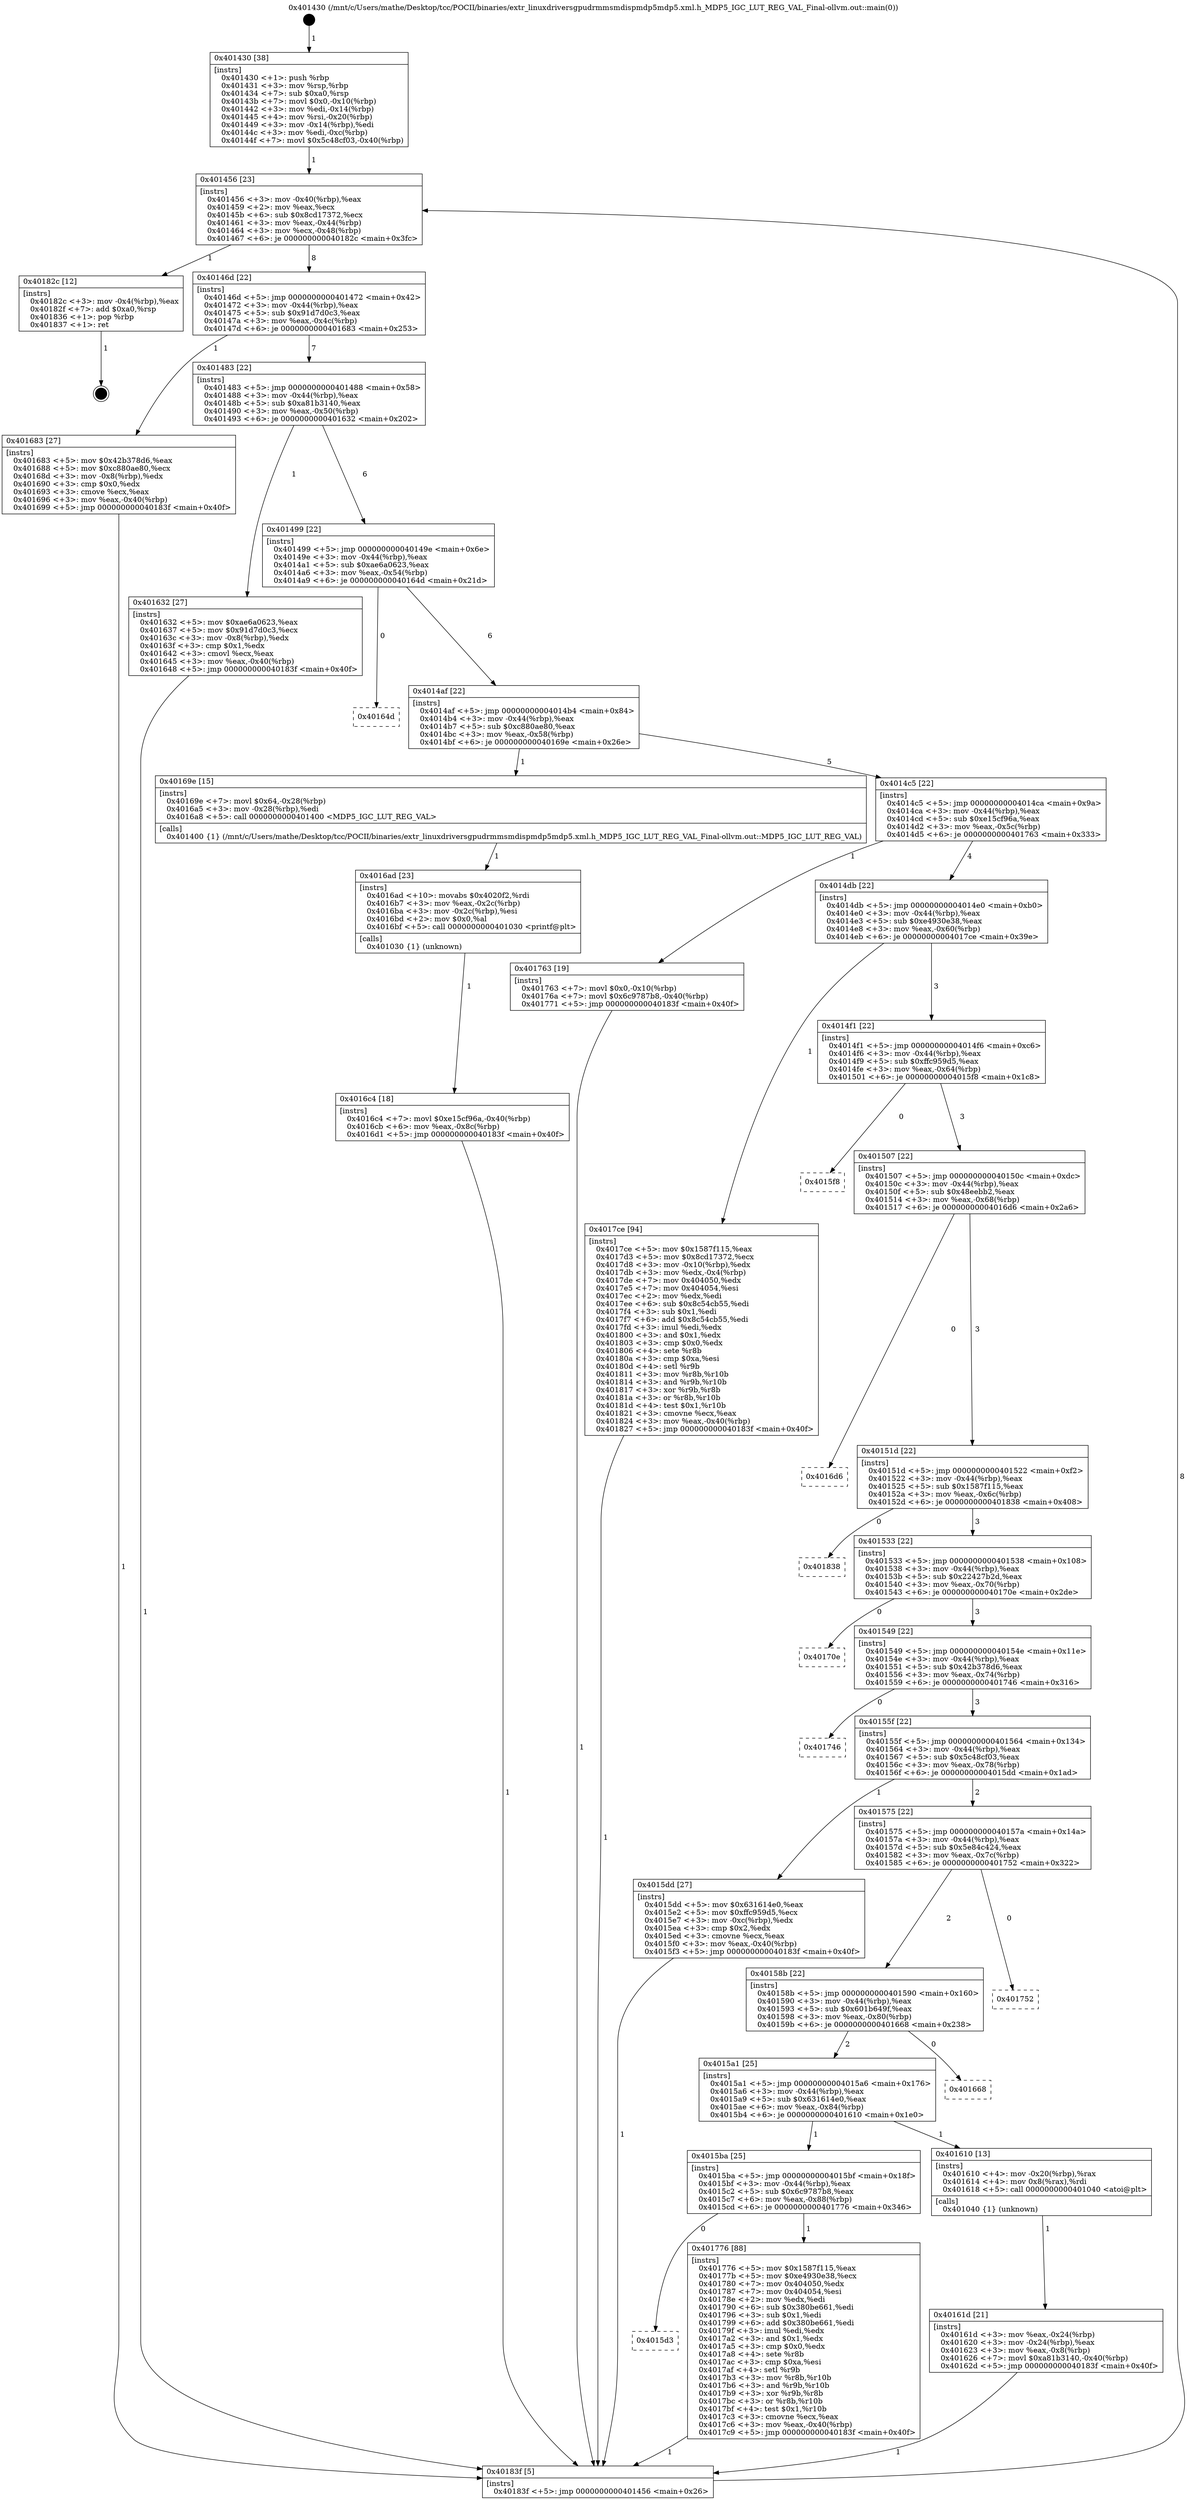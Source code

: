 digraph "0x401430" {
  label = "0x401430 (/mnt/c/Users/mathe/Desktop/tcc/POCII/binaries/extr_linuxdriversgpudrmmsmdispmdp5mdp5.xml.h_MDP5_IGC_LUT_REG_VAL_Final-ollvm.out::main(0))"
  labelloc = "t"
  node[shape=record]

  Entry [label="",width=0.3,height=0.3,shape=circle,fillcolor=black,style=filled]
  "0x401456" [label="{
     0x401456 [23]\l
     | [instrs]\l
     &nbsp;&nbsp;0x401456 \<+3\>: mov -0x40(%rbp),%eax\l
     &nbsp;&nbsp;0x401459 \<+2\>: mov %eax,%ecx\l
     &nbsp;&nbsp;0x40145b \<+6\>: sub $0x8cd17372,%ecx\l
     &nbsp;&nbsp;0x401461 \<+3\>: mov %eax,-0x44(%rbp)\l
     &nbsp;&nbsp;0x401464 \<+3\>: mov %ecx,-0x48(%rbp)\l
     &nbsp;&nbsp;0x401467 \<+6\>: je 000000000040182c \<main+0x3fc\>\l
  }"]
  "0x40182c" [label="{
     0x40182c [12]\l
     | [instrs]\l
     &nbsp;&nbsp;0x40182c \<+3\>: mov -0x4(%rbp),%eax\l
     &nbsp;&nbsp;0x40182f \<+7\>: add $0xa0,%rsp\l
     &nbsp;&nbsp;0x401836 \<+1\>: pop %rbp\l
     &nbsp;&nbsp;0x401837 \<+1\>: ret\l
  }"]
  "0x40146d" [label="{
     0x40146d [22]\l
     | [instrs]\l
     &nbsp;&nbsp;0x40146d \<+5\>: jmp 0000000000401472 \<main+0x42\>\l
     &nbsp;&nbsp;0x401472 \<+3\>: mov -0x44(%rbp),%eax\l
     &nbsp;&nbsp;0x401475 \<+5\>: sub $0x91d7d0c3,%eax\l
     &nbsp;&nbsp;0x40147a \<+3\>: mov %eax,-0x4c(%rbp)\l
     &nbsp;&nbsp;0x40147d \<+6\>: je 0000000000401683 \<main+0x253\>\l
  }"]
  Exit [label="",width=0.3,height=0.3,shape=circle,fillcolor=black,style=filled,peripheries=2]
  "0x401683" [label="{
     0x401683 [27]\l
     | [instrs]\l
     &nbsp;&nbsp;0x401683 \<+5\>: mov $0x42b378d6,%eax\l
     &nbsp;&nbsp;0x401688 \<+5\>: mov $0xc880ae80,%ecx\l
     &nbsp;&nbsp;0x40168d \<+3\>: mov -0x8(%rbp),%edx\l
     &nbsp;&nbsp;0x401690 \<+3\>: cmp $0x0,%edx\l
     &nbsp;&nbsp;0x401693 \<+3\>: cmove %ecx,%eax\l
     &nbsp;&nbsp;0x401696 \<+3\>: mov %eax,-0x40(%rbp)\l
     &nbsp;&nbsp;0x401699 \<+5\>: jmp 000000000040183f \<main+0x40f\>\l
  }"]
  "0x401483" [label="{
     0x401483 [22]\l
     | [instrs]\l
     &nbsp;&nbsp;0x401483 \<+5\>: jmp 0000000000401488 \<main+0x58\>\l
     &nbsp;&nbsp;0x401488 \<+3\>: mov -0x44(%rbp),%eax\l
     &nbsp;&nbsp;0x40148b \<+5\>: sub $0xa81b3140,%eax\l
     &nbsp;&nbsp;0x401490 \<+3\>: mov %eax,-0x50(%rbp)\l
     &nbsp;&nbsp;0x401493 \<+6\>: je 0000000000401632 \<main+0x202\>\l
  }"]
  "0x4015d3" [label="{
     0x4015d3\l
  }", style=dashed]
  "0x401632" [label="{
     0x401632 [27]\l
     | [instrs]\l
     &nbsp;&nbsp;0x401632 \<+5\>: mov $0xae6a0623,%eax\l
     &nbsp;&nbsp;0x401637 \<+5\>: mov $0x91d7d0c3,%ecx\l
     &nbsp;&nbsp;0x40163c \<+3\>: mov -0x8(%rbp),%edx\l
     &nbsp;&nbsp;0x40163f \<+3\>: cmp $0x1,%edx\l
     &nbsp;&nbsp;0x401642 \<+3\>: cmovl %ecx,%eax\l
     &nbsp;&nbsp;0x401645 \<+3\>: mov %eax,-0x40(%rbp)\l
     &nbsp;&nbsp;0x401648 \<+5\>: jmp 000000000040183f \<main+0x40f\>\l
  }"]
  "0x401499" [label="{
     0x401499 [22]\l
     | [instrs]\l
     &nbsp;&nbsp;0x401499 \<+5\>: jmp 000000000040149e \<main+0x6e\>\l
     &nbsp;&nbsp;0x40149e \<+3\>: mov -0x44(%rbp),%eax\l
     &nbsp;&nbsp;0x4014a1 \<+5\>: sub $0xae6a0623,%eax\l
     &nbsp;&nbsp;0x4014a6 \<+3\>: mov %eax,-0x54(%rbp)\l
     &nbsp;&nbsp;0x4014a9 \<+6\>: je 000000000040164d \<main+0x21d\>\l
  }"]
  "0x401776" [label="{
     0x401776 [88]\l
     | [instrs]\l
     &nbsp;&nbsp;0x401776 \<+5\>: mov $0x1587f115,%eax\l
     &nbsp;&nbsp;0x40177b \<+5\>: mov $0xe4930e38,%ecx\l
     &nbsp;&nbsp;0x401780 \<+7\>: mov 0x404050,%edx\l
     &nbsp;&nbsp;0x401787 \<+7\>: mov 0x404054,%esi\l
     &nbsp;&nbsp;0x40178e \<+2\>: mov %edx,%edi\l
     &nbsp;&nbsp;0x401790 \<+6\>: sub $0x380be661,%edi\l
     &nbsp;&nbsp;0x401796 \<+3\>: sub $0x1,%edi\l
     &nbsp;&nbsp;0x401799 \<+6\>: add $0x380be661,%edi\l
     &nbsp;&nbsp;0x40179f \<+3\>: imul %edi,%edx\l
     &nbsp;&nbsp;0x4017a2 \<+3\>: and $0x1,%edx\l
     &nbsp;&nbsp;0x4017a5 \<+3\>: cmp $0x0,%edx\l
     &nbsp;&nbsp;0x4017a8 \<+4\>: sete %r8b\l
     &nbsp;&nbsp;0x4017ac \<+3\>: cmp $0xa,%esi\l
     &nbsp;&nbsp;0x4017af \<+4\>: setl %r9b\l
     &nbsp;&nbsp;0x4017b3 \<+3\>: mov %r8b,%r10b\l
     &nbsp;&nbsp;0x4017b6 \<+3\>: and %r9b,%r10b\l
     &nbsp;&nbsp;0x4017b9 \<+3\>: xor %r9b,%r8b\l
     &nbsp;&nbsp;0x4017bc \<+3\>: or %r8b,%r10b\l
     &nbsp;&nbsp;0x4017bf \<+4\>: test $0x1,%r10b\l
     &nbsp;&nbsp;0x4017c3 \<+3\>: cmovne %ecx,%eax\l
     &nbsp;&nbsp;0x4017c6 \<+3\>: mov %eax,-0x40(%rbp)\l
     &nbsp;&nbsp;0x4017c9 \<+5\>: jmp 000000000040183f \<main+0x40f\>\l
  }"]
  "0x40164d" [label="{
     0x40164d\l
  }", style=dashed]
  "0x4014af" [label="{
     0x4014af [22]\l
     | [instrs]\l
     &nbsp;&nbsp;0x4014af \<+5\>: jmp 00000000004014b4 \<main+0x84\>\l
     &nbsp;&nbsp;0x4014b4 \<+3\>: mov -0x44(%rbp),%eax\l
     &nbsp;&nbsp;0x4014b7 \<+5\>: sub $0xc880ae80,%eax\l
     &nbsp;&nbsp;0x4014bc \<+3\>: mov %eax,-0x58(%rbp)\l
     &nbsp;&nbsp;0x4014bf \<+6\>: je 000000000040169e \<main+0x26e\>\l
  }"]
  "0x4016c4" [label="{
     0x4016c4 [18]\l
     | [instrs]\l
     &nbsp;&nbsp;0x4016c4 \<+7\>: movl $0xe15cf96a,-0x40(%rbp)\l
     &nbsp;&nbsp;0x4016cb \<+6\>: mov %eax,-0x8c(%rbp)\l
     &nbsp;&nbsp;0x4016d1 \<+5\>: jmp 000000000040183f \<main+0x40f\>\l
  }"]
  "0x40169e" [label="{
     0x40169e [15]\l
     | [instrs]\l
     &nbsp;&nbsp;0x40169e \<+7\>: movl $0x64,-0x28(%rbp)\l
     &nbsp;&nbsp;0x4016a5 \<+3\>: mov -0x28(%rbp),%edi\l
     &nbsp;&nbsp;0x4016a8 \<+5\>: call 0000000000401400 \<MDP5_IGC_LUT_REG_VAL\>\l
     | [calls]\l
     &nbsp;&nbsp;0x401400 \{1\} (/mnt/c/Users/mathe/Desktop/tcc/POCII/binaries/extr_linuxdriversgpudrmmsmdispmdp5mdp5.xml.h_MDP5_IGC_LUT_REG_VAL_Final-ollvm.out::MDP5_IGC_LUT_REG_VAL)\l
  }"]
  "0x4014c5" [label="{
     0x4014c5 [22]\l
     | [instrs]\l
     &nbsp;&nbsp;0x4014c5 \<+5\>: jmp 00000000004014ca \<main+0x9a\>\l
     &nbsp;&nbsp;0x4014ca \<+3\>: mov -0x44(%rbp),%eax\l
     &nbsp;&nbsp;0x4014cd \<+5\>: sub $0xe15cf96a,%eax\l
     &nbsp;&nbsp;0x4014d2 \<+3\>: mov %eax,-0x5c(%rbp)\l
     &nbsp;&nbsp;0x4014d5 \<+6\>: je 0000000000401763 \<main+0x333\>\l
  }"]
  "0x4016ad" [label="{
     0x4016ad [23]\l
     | [instrs]\l
     &nbsp;&nbsp;0x4016ad \<+10\>: movabs $0x4020f2,%rdi\l
     &nbsp;&nbsp;0x4016b7 \<+3\>: mov %eax,-0x2c(%rbp)\l
     &nbsp;&nbsp;0x4016ba \<+3\>: mov -0x2c(%rbp),%esi\l
     &nbsp;&nbsp;0x4016bd \<+2\>: mov $0x0,%al\l
     &nbsp;&nbsp;0x4016bf \<+5\>: call 0000000000401030 \<printf@plt\>\l
     | [calls]\l
     &nbsp;&nbsp;0x401030 \{1\} (unknown)\l
  }"]
  "0x401763" [label="{
     0x401763 [19]\l
     | [instrs]\l
     &nbsp;&nbsp;0x401763 \<+7\>: movl $0x0,-0x10(%rbp)\l
     &nbsp;&nbsp;0x40176a \<+7\>: movl $0x6c9787b8,-0x40(%rbp)\l
     &nbsp;&nbsp;0x401771 \<+5\>: jmp 000000000040183f \<main+0x40f\>\l
  }"]
  "0x4014db" [label="{
     0x4014db [22]\l
     | [instrs]\l
     &nbsp;&nbsp;0x4014db \<+5\>: jmp 00000000004014e0 \<main+0xb0\>\l
     &nbsp;&nbsp;0x4014e0 \<+3\>: mov -0x44(%rbp),%eax\l
     &nbsp;&nbsp;0x4014e3 \<+5\>: sub $0xe4930e38,%eax\l
     &nbsp;&nbsp;0x4014e8 \<+3\>: mov %eax,-0x60(%rbp)\l
     &nbsp;&nbsp;0x4014eb \<+6\>: je 00000000004017ce \<main+0x39e\>\l
  }"]
  "0x40161d" [label="{
     0x40161d [21]\l
     | [instrs]\l
     &nbsp;&nbsp;0x40161d \<+3\>: mov %eax,-0x24(%rbp)\l
     &nbsp;&nbsp;0x401620 \<+3\>: mov -0x24(%rbp),%eax\l
     &nbsp;&nbsp;0x401623 \<+3\>: mov %eax,-0x8(%rbp)\l
     &nbsp;&nbsp;0x401626 \<+7\>: movl $0xa81b3140,-0x40(%rbp)\l
     &nbsp;&nbsp;0x40162d \<+5\>: jmp 000000000040183f \<main+0x40f\>\l
  }"]
  "0x4017ce" [label="{
     0x4017ce [94]\l
     | [instrs]\l
     &nbsp;&nbsp;0x4017ce \<+5\>: mov $0x1587f115,%eax\l
     &nbsp;&nbsp;0x4017d3 \<+5\>: mov $0x8cd17372,%ecx\l
     &nbsp;&nbsp;0x4017d8 \<+3\>: mov -0x10(%rbp),%edx\l
     &nbsp;&nbsp;0x4017db \<+3\>: mov %edx,-0x4(%rbp)\l
     &nbsp;&nbsp;0x4017de \<+7\>: mov 0x404050,%edx\l
     &nbsp;&nbsp;0x4017e5 \<+7\>: mov 0x404054,%esi\l
     &nbsp;&nbsp;0x4017ec \<+2\>: mov %edx,%edi\l
     &nbsp;&nbsp;0x4017ee \<+6\>: sub $0x8c54cb55,%edi\l
     &nbsp;&nbsp;0x4017f4 \<+3\>: sub $0x1,%edi\l
     &nbsp;&nbsp;0x4017f7 \<+6\>: add $0x8c54cb55,%edi\l
     &nbsp;&nbsp;0x4017fd \<+3\>: imul %edi,%edx\l
     &nbsp;&nbsp;0x401800 \<+3\>: and $0x1,%edx\l
     &nbsp;&nbsp;0x401803 \<+3\>: cmp $0x0,%edx\l
     &nbsp;&nbsp;0x401806 \<+4\>: sete %r8b\l
     &nbsp;&nbsp;0x40180a \<+3\>: cmp $0xa,%esi\l
     &nbsp;&nbsp;0x40180d \<+4\>: setl %r9b\l
     &nbsp;&nbsp;0x401811 \<+3\>: mov %r8b,%r10b\l
     &nbsp;&nbsp;0x401814 \<+3\>: and %r9b,%r10b\l
     &nbsp;&nbsp;0x401817 \<+3\>: xor %r9b,%r8b\l
     &nbsp;&nbsp;0x40181a \<+3\>: or %r8b,%r10b\l
     &nbsp;&nbsp;0x40181d \<+4\>: test $0x1,%r10b\l
     &nbsp;&nbsp;0x401821 \<+3\>: cmovne %ecx,%eax\l
     &nbsp;&nbsp;0x401824 \<+3\>: mov %eax,-0x40(%rbp)\l
     &nbsp;&nbsp;0x401827 \<+5\>: jmp 000000000040183f \<main+0x40f\>\l
  }"]
  "0x4014f1" [label="{
     0x4014f1 [22]\l
     | [instrs]\l
     &nbsp;&nbsp;0x4014f1 \<+5\>: jmp 00000000004014f6 \<main+0xc6\>\l
     &nbsp;&nbsp;0x4014f6 \<+3\>: mov -0x44(%rbp),%eax\l
     &nbsp;&nbsp;0x4014f9 \<+5\>: sub $0xffc959d5,%eax\l
     &nbsp;&nbsp;0x4014fe \<+3\>: mov %eax,-0x64(%rbp)\l
     &nbsp;&nbsp;0x401501 \<+6\>: je 00000000004015f8 \<main+0x1c8\>\l
  }"]
  "0x4015ba" [label="{
     0x4015ba [25]\l
     | [instrs]\l
     &nbsp;&nbsp;0x4015ba \<+5\>: jmp 00000000004015bf \<main+0x18f\>\l
     &nbsp;&nbsp;0x4015bf \<+3\>: mov -0x44(%rbp),%eax\l
     &nbsp;&nbsp;0x4015c2 \<+5\>: sub $0x6c9787b8,%eax\l
     &nbsp;&nbsp;0x4015c7 \<+6\>: mov %eax,-0x88(%rbp)\l
     &nbsp;&nbsp;0x4015cd \<+6\>: je 0000000000401776 \<main+0x346\>\l
  }"]
  "0x4015f8" [label="{
     0x4015f8\l
  }", style=dashed]
  "0x401507" [label="{
     0x401507 [22]\l
     | [instrs]\l
     &nbsp;&nbsp;0x401507 \<+5\>: jmp 000000000040150c \<main+0xdc\>\l
     &nbsp;&nbsp;0x40150c \<+3\>: mov -0x44(%rbp),%eax\l
     &nbsp;&nbsp;0x40150f \<+5\>: sub $0x48eebb2,%eax\l
     &nbsp;&nbsp;0x401514 \<+3\>: mov %eax,-0x68(%rbp)\l
     &nbsp;&nbsp;0x401517 \<+6\>: je 00000000004016d6 \<main+0x2a6\>\l
  }"]
  "0x401610" [label="{
     0x401610 [13]\l
     | [instrs]\l
     &nbsp;&nbsp;0x401610 \<+4\>: mov -0x20(%rbp),%rax\l
     &nbsp;&nbsp;0x401614 \<+4\>: mov 0x8(%rax),%rdi\l
     &nbsp;&nbsp;0x401618 \<+5\>: call 0000000000401040 \<atoi@plt\>\l
     | [calls]\l
     &nbsp;&nbsp;0x401040 \{1\} (unknown)\l
  }"]
  "0x4016d6" [label="{
     0x4016d6\l
  }", style=dashed]
  "0x40151d" [label="{
     0x40151d [22]\l
     | [instrs]\l
     &nbsp;&nbsp;0x40151d \<+5\>: jmp 0000000000401522 \<main+0xf2\>\l
     &nbsp;&nbsp;0x401522 \<+3\>: mov -0x44(%rbp),%eax\l
     &nbsp;&nbsp;0x401525 \<+5\>: sub $0x1587f115,%eax\l
     &nbsp;&nbsp;0x40152a \<+3\>: mov %eax,-0x6c(%rbp)\l
     &nbsp;&nbsp;0x40152d \<+6\>: je 0000000000401838 \<main+0x408\>\l
  }"]
  "0x4015a1" [label="{
     0x4015a1 [25]\l
     | [instrs]\l
     &nbsp;&nbsp;0x4015a1 \<+5\>: jmp 00000000004015a6 \<main+0x176\>\l
     &nbsp;&nbsp;0x4015a6 \<+3\>: mov -0x44(%rbp),%eax\l
     &nbsp;&nbsp;0x4015a9 \<+5\>: sub $0x631614e0,%eax\l
     &nbsp;&nbsp;0x4015ae \<+6\>: mov %eax,-0x84(%rbp)\l
     &nbsp;&nbsp;0x4015b4 \<+6\>: je 0000000000401610 \<main+0x1e0\>\l
  }"]
  "0x401838" [label="{
     0x401838\l
  }", style=dashed]
  "0x401533" [label="{
     0x401533 [22]\l
     | [instrs]\l
     &nbsp;&nbsp;0x401533 \<+5\>: jmp 0000000000401538 \<main+0x108\>\l
     &nbsp;&nbsp;0x401538 \<+3\>: mov -0x44(%rbp),%eax\l
     &nbsp;&nbsp;0x40153b \<+5\>: sub $0x22427b2d,%eax\l
     &nbsp;&nbsp;0x401540 \<+3\>: mov %eax,-0x70(%rbp)\l
     &nbsp;&nbsp;0x401543 \<+6\>: je 000000000040170e \<main+0x2de\>\l
  }"]
  "0x401668" [label="{
     0x401668\l
  }", style=dashed]
  "0x40170e" [label="{
     0x40170e\l
  }", style=dashed]
  "0x401549" [label="{
     0x401549 [22]\l
     | [instrs]\l
     &nbsp;&nbsp;0x401549 \<+5\>: jmp 000000000040154e \<main+0x11e\>\l
     &nbsp;&nbsp;0x40154e \<+3\>: mov -0x44(%rbp),%eax\l
     &nbsp;&nbsp;0x401551 \<+5\>: sub $0x42b378d6,%eax\l
     &nbsp;&nbsp;0x401556 \<+3\>: mov %eax,-0x74(%rbp)\l
     &nbsp;&nbsp;0x401559 \<+6\>: je 0000000000401746 \<main+0x316\>\l
  }"]
  "0x40158b" [label="{
     0x40158b [22]\l
     | [instrs]\l
     &nbsp;&nbsp;0x40158b \<+5\>: jmp 0000000000401590 \<main+0x160\>\l
     &nbsp;&nbsp;0x401590 \<+3\>: mov -0x44(%rbp),%eax\l
     &nbsp;&nbsp;0x401593 \<+5\>: sub $0x601b649f,%eax\l
     &nbsp;&nbsp;0x401598 \<+3\>: mov %eax,-0x80(%rbp)\l
     &nbsp;&nbsp;0x40159b \<+6\>: je 0000000000401668 \<main+0x238\>\l
  }"]
  "0x401746" [label="{
     0x401746\l
  }", style=dashed]
  "0x40155f" [label="{
     0x40155f [22]\l
     | [instrs]\l
     &nbsp;&nbsp;0x40155f \<+5\>: jmp 0000000000401564 \<main+0x134\>\l
     &nbsp;&nbsp;0x401564 \<+3\>: mov -0x44(%rbp),%eax\l
     &nbsp;&nbsp;0x401567 \<+5\>: sub $0x5c48cf03,%eax\l
     &nbsp;&nbsp;0x40156c \<+3\>: mov %eax,-0x78(%rbp)\l
     &nbsp;&nbsp;0x40156f \<+6\>: je 00000000004015dd \<main+0x1ad\>\l
  }"]
  "0x401752" [label="{
     0x401752\l
  }", style=dashed]
  "0x4015dd" [label="{
     0x4015dd [27]\l
     | [instrs]\l
     &nbsp;&nbsp;0x4015dd \<+5\>: mov $0x631614e0,%eax\l
     &nbsp;&nbsp;0x4015e2 \<+5\>: mov $0xffc959d5,%ecx\l
     &nbsp;&nbsp;0x4015e7 \<+3\>: mov -0xc(%rbp),%edx\l
     &nbsp;&nbsp;0x4015ea \<+3\>: cmp $0x2,%edx\l
     &nbsp;&nbsp;0x4015ed \<+3\>: cmovne %ecx,%eax\l
     &nbsp;&nbsp;0x4015f0 \<+3\>: mov %eax,-0x40(%rbp)\l
     &nbsp;&nbsp;0x4015f3 \<+5\>: jmp 000000000040183f \<main+0x40f\>\l
  }"]
  "0x401575" [label="{
     0x401575 [22]\l
     | [instrs]\l
     &nbsp;&nbsp;0x401575 \<+5\>: jmp 000000000040157a \<main+0x14a\>\l
     &nbsp;&nbsp;0x40157a \<+3\>: mov -0x44(%rbp),%eax\l
     &nbsp;&nbsp;0x40157d \<+5\>: sub $0x5e84c424,%eax\l
     &nbsp;&nbsp;0x401582 \<+3\>: mov %eax,-0x7c(%rbp)\l
     &nbsp;&nbsp;0x401585 \<+6\>: je 0000000000401752 \<main+0x322\>\l
  }"]
  "0x40183f" [label="{
     0x40183f [5]\l
     | [instrs]\l
     &nbsp;&nbsp;0x40183f \<+5\>: jmp 0000000000401456 \<main+0x26\>\l
  }"]
  "0x401430" [label="{
     0x401430 [38]\l
     | [instrs]\l
     &nbsp;&nbsp;0x401430 \<+1\>: push %rbp\l
     &nbsp;&nbsp;0x401431 \<+3\>: mov %rsp,%rbp\l
     &nbsp;&nbsp;0x401434 \<+7\>: sub $0xa0,%rsp\l
     &nbsp;&nbsp;0x40143b \<+7\>: movl $0x0,-0x10(%rbp)\l
     &nbsp;&nbsp;0x401442 \<+3\>: mov %edi,-0x14(%rbp)\l
     &nbsp;&nbsp;0x401445 \<+4\>: mov %rsi,-0x20(%rbp)\l
     &nbsp;&nbsp;0x401449 \<+3\>: mov -0x14(%rbp),%edi\l
     &nbsp;&nbsp;0x40144c \<+3\>: mov %edi,-0xc(%rbp)\l
     &nbsp;&nbsp;0x40144f \<+7\>: movl $0x5c48cf03,-0x40(%rbp)\l
  }"]
  Entry -> "0x401430" [label=" 1"]
  "0x401456" -> "0x40182c" [label=" 1"]
  "0x401456" -> "0x40146d" [label=" 8"]
  "0x40182c" -> Exit [label=" 1"]
  "0x40146d" -> "0x401683" [label=" 1"]
  "0x40146d" -> "0x401483" [label=" 7"]
  "0x4017ce" -> "0x40183f" [label=" 1"]
  "0x401483" -> "0x401632" [label=" 1"]
  "0x401483" -> "0x401499" [label=" 6"]
  "0x401776" -> "0x40183f" [label=" 1"]
  "0x401499" -> "0x40164d" [label=" 0"]
  "0x401499" -> "0x4014af" [label=" 6"]
  "0x4015ba" -> "0x4015d3" [label=" 0"]
  "0x4014af" -> "0x40169e" [label=" 1"]
  "0x4014af" -> "0x4014c5" [label=" 5"]
  "0x4015ba" -> "0x401776" [label=" 1"]
  "0x4014c5" -> "0x401763" [label=" 1"]
  "0x4014c5" -> "0x4014db" [label=" 4"]
  "0x401763" -> "0x40183f" [label=" 1"]
  "0x4014db" -> "0x4017ce" [label=" 1"]
  "0x4014db" -> "0x4014f1" [label=" 3"]
  "0x4016c4" -> "0x40183f" [label=" 1"]
  "0x4014f1" -> "0x4015f8" [label=" 0"]
  "0x4014f1" -> "0x401507" [label=" 3"]
  "0x4016ad" -> "0x4016c4" [label=" 1"]
  "0x401507" -> "0x4016d6" [label=" 0"]
  "0x401507" -> "0x40151d" [label=" 3"]
  "0x40169e" -> "0x4016ad" [label=" 1"]
  "0x40151d" -> "0x401838" [label=" 0"]
  "0x40151d" -> "0x401533" [label=" 3"]
  "0x401632" -> "0x40183f" [label=" 1"]
  "0x401533" -> "0x40170e" [label=" 0"]
  "0x401533" -> "0x401549" [label=" 3"]
  "0x40161d" -> "0x40183f" [label=" 1"]
  "0x401549" -> "0x401746" [label=" 0"]
  "0x401549" -> "0x40155f" [label=" 3"]
  "0x4015a1" -> "0x4015ba" [label=" 1"]
  "0x40155f" -> "0x4015dd" [label=" 1"]
  "0x40155f" -> "0x401575" [label=" 2"]
  "0x4015dd" -> "0x40183f" [label=" 1"]
  "0x401430" -> "0x401456" [label=" 1"]
  "0x40183f" -> "0x401456" [label=" 8"]
  "0x4015a1" -> "0x401610" [label=" 1"]
  "0x401575" -> "0x401752" [label=" 0"]
  "0x401575" -> "0x40158b" [label=" 2"]
  "0x401610" -> "0x40161d" [label=" 1"]
  "0x40158b" -> "0x401668" [label=" 0"]
  "0x40158b" -> "0x4015a1" [label=" 2"]
  "0x401683" -> "0x40183f" [label=" 1"]
}
